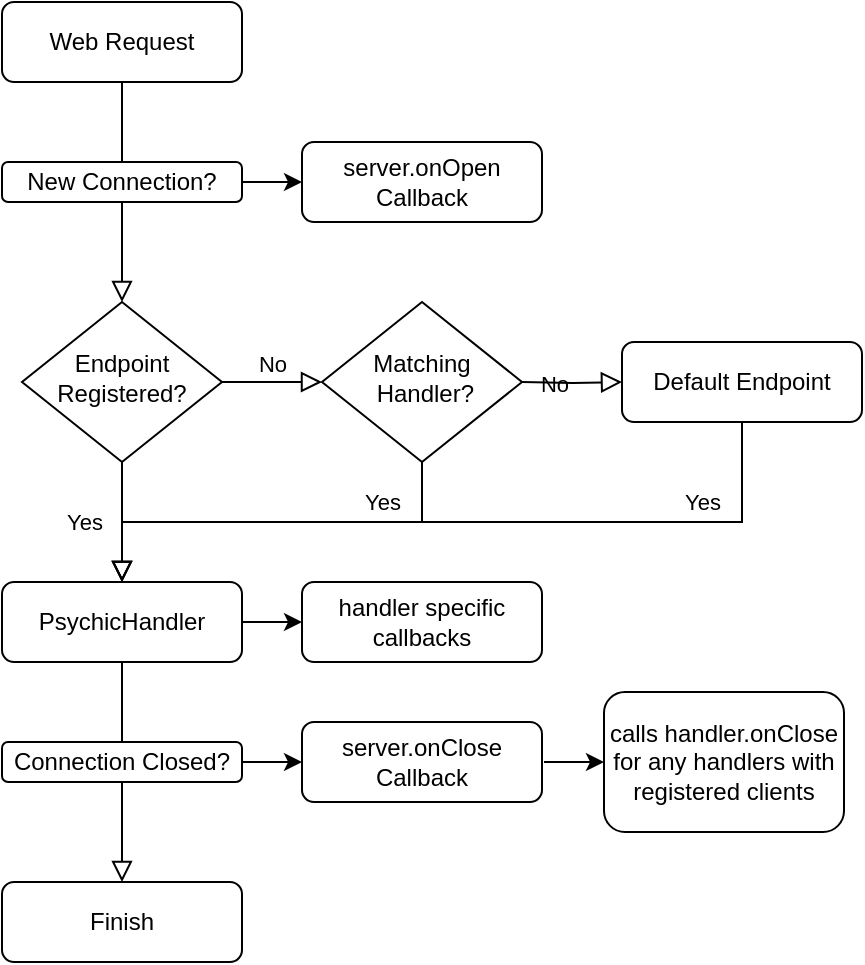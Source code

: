<mxfile version="20.8.10" type="device"><diagram id="C5RBs43oDa-KdzZeNtuy" name="Page-1"><mxGraphModel dx="1207" dy="874" grid="1" gridSize="10" guides="1" tooltips="1" connect="1" arrows="1" fold="1" page="1" pageScale="1" pageWidth="827" pageHeight="1169" math="0" shadow="0"><root><mxCell id="WIyWlLk6GJQsqaUBKTNV-0"/><mxCell id="WIyWlLk6GJQsqaUBKTNV-1" parent="WIyWlLk6GJQsqaUBKTNV-0"/><mxCell id="DyJsWDmTE5H4BE3OJxW--31" value="" style="rounded=0;html=1;jettySize=auto;orthogonalLoop=1;fontSize=11;endArrow=block;endFill=0;endSize=8;strokeWidth=1;shadow=0;labelBackgroundColor=none;edgeStyle=orthogonalEdgeStyle;entryX=0.5;entryY=0;entryDx=0;entryDy=0;exitX=0.5;exitY=1;exitDx=0;exitDy=0;" parent="WIyWlLk6GJQsqaUBKTNV-1" source="WIyWlLk6GJQsqaUBKTNV-11" target="DyJsWDmTE5H4BE3OJxW--30" edge="1"><mxGeometry relative="1" as="geometry"><mxPoint x="269" y="395" as="sourcePoint"/><mxPoint x="269" y="505" as="targetPoint"/></mxGeometry></mxCell><mxCell id="WIyWlLk6GJQsqaUBKTNV-2" value="" style="rounded=0;html=1;jettySize=auto;orthogonalLoop=1;fontSize=11;endArrow=block;endFill=0;endSize=8;strokeWidth=1;shadow=0;labelBackgroundColor=none;edgeStyle=orthogonalEdgeStyle;" parent="WIyWlLk6GJQsqaUBKTNV-1" source="WIyWlLk6GJQsqaUBKTNV-3" target="WIyWlLk6GJQsqaUBKTNV-6" edge="1"><mxGeometry relative="1" as="geometry"/></mxCell><mxCell id="WIyWlLk6GJQsqaUBKTNV-3" value="Web Request" style="rounded=1;whiteSpace=wrap;html=1;fontSize=12;glass=0;strokeWidth=1;shadow=0;" parent="WIyWlLk6GJQsqaUBKTNV-1" vertex="1"><mxGeometry x="199" y="345" width="120" height="40" as="geometry"/></mxCell><mxCell id="WIyWlLk6GJQsqaUBKTNV-4" value="Yes" style="rounded=0;html=1;jettySize=auto;orthogonalLoop=1;fontSize=11;endArrow=block;endFill=0;endSize=8;strokeWidth=1;shadow=0;labelBackgroundColor=none;edgeStyle=orthogonalEdgeStyle;" parent="WIyWlLk6GJQsqaUBKTNV-1" source="WIyWlLk6GJQsqaUBKTNV-6" edge="1"><mxGeometry y="-20" relative="1" as="geometry"><mxPoint as="offset"/><mxPoint x="259" y="635" as="targetPoint"/></mxGeometry></mxCell><mxCell id="WIyWlLk6GJQsqaUBKTNV-5" value="No" style="edgeStyle=orthogonalEdgeStyle;rounded=0;html=1;jettySize=auto;orthogonalLoop=1;fontSize=11;endArrow=block;endFill=0;endSize=8;strokeWidth=1;shadow=0;labelBackgroundColor=none;" parent="WIyWlLk6GJQsqaUBKTNV-1" source="WIyWlLk6GJQsqaUBKTNV-6" edge="1"><mxGeometry y="10" relative="1" as="geometry"><mxPoint as="offset"/><mxPoint x="359" y="535" as="targetPoint"/></mxGeometry></mxCell><mxCell id="WIyWlLk6GJQsqaUBKTNV-6" value="Endpoint Registered?" style="rhombus;whiteSpace=wrap;html=1;shadow=0;fontFamily=Helvetica;fontSize=12;align=center;strokeWidth=1;spacing=6;spacingTop=-4;" parent="WIyWlLk6GJQsqaUBKTNV-1" vertex="1"><mxGeometry x="209" y="495" width="100" height="80" as="geometry"/></mxCell><mxCell id="WIyWlLk6GJQsqaUBKTNV-11" value="PsychicHandler" style="rounded=1;whiteSpace=wrap;html=1;fontSize=12;glass=0;strokeWidth=1;shadow=0;" parent="WIyWlLk6GJQsqaUBKTNV-1" vertex="1"><mxGeometry x="199" y="635" width="120" height="40" as="geometry"/></mxCell><mxCell id="DyJsWDmTE5H4BE3OJxW--11" value="Yes" style="rounded=0;html=1;jettySize=auto;orthogonalLoop=1;fontSize=11;endArrow=block;endFill=0;endSize=8;strokeWidth=1;shadow=0;labelBackgroundColor=none;edgeStyle=orthogonalEdgeStyle;exitX=0.5;exitY=1;exitDx=0;exitDy=0;entryX=0.5;entryY=0;entryDx=0;entryDy=0;" parent="WIyWlLk6GJQsqaUBKTNV-1" source="DyJsWDmTE5H4BE3OJxW--12" target="WIyWlLk6GJQsqaUBKTNV-11" edge="1"><mxGeometry x="-0.523" y="-10" relative="1" as="geometry"><mxPoint as="offset"/><mxPoint x="419" y="555" as="sourcePoint"/><mxPoint x="269" y="625" as="targetPoint"/></mxGeometry></mxCell><mxCell id="DyJsWDmTE5H4BE3OJxW--12" value="Matching&lt;br&gt;&amp;nbsp;Handler?" style="rhombus;whiteSpace=wrap;html=1;shadow=0;fontFamily=Helvetica;fontSize=12;align=center;strokeWidth=1;spacing=6;spacingTop=-4;" parent="WIyWlLk6GJQsqaUBKTNV-1" vertex="1"><mxGeometry x="359" y="495" width="100" height="80" as="geometry"/></mxCell><mxCell id="DyJsWDmTE5H4BE3OJxW--13" value="Default Endpoint" style="rounded=1;whiteSpace=wrap;html=1;fontSize=12;glass=0;strokeWidth=1;shadow=0;" parent="WIyWlLk6GJQsqaUBKTNV-1" vertex="1"><mxGeometry x="509" y="515" width="120" height="40" as="geometry"/></mxCell><mxCell id="DyJsWDmTE5H4BE3OJxW--14" value="No" style="edgeStyle=orthogonalEdgeStyle;rounded=0;html=1;jettySize=auto;orthogonalLoop=1;fontSize=11;endArrow=block;endFill=0;endSize=8;strokeWidth=1;shadow=0;labelBackgroundColor=none;entryX=0;entryY=0.5;entryDx=0;entryDy=0;" parent="WIyWlLk6GJQsqaUBKTNV-1" target="DyJsWDmTE5H4BE3OJxW--13" edge="1"><mxGeometry y="10" relative="1" as="geometry"><mxPoint as="offset"/><mxPoint x="459" y="535" as="sourcePoint"/><mxPoint x="369" y="545" as="targetPoint"/></mxGeometry></mxCell><mxCell id="DyJsWDmTE5H4BE3OJxW--15" value="Yes" style="rounded=0;html=1;jettySize=auto;orthogonalLoop=1;fontSize=11;endArrow=block;endFill=0;endSize=8;strokeWidth=1;shadow=0;labelBackgroundColor=none;edgeStyle=orthogonalEdgeStyle;exitX=0.5;exitY=1;exitDx=0;exitDy=0;entryX=0.5;entryY=0;entryDx=0;entryDy=0;" parent="WIyWlLk6GJQsqaUBKTNV-1" source="DyJsWDmTE5H4BE3OJxW--13" target="WIyWlLk6GJQsqaUBKTNV-11" edge="1"><mxGeometry x="-0.641" y="-10" relative="1" as="geometry"><mxPoint as="offset"/><mxPoint x="419" y="585" as="sourcePoint"/><mxPoint x="359" y="655" as="targetPoint"/><Array as="points"><mxPoint x="569" y="605"/><mxPoint x="259" y="605"/></Array></mxGeometry></mxCell><mxCell id="DyJsWDmTE5H4BE3OJxW--16" value="New Connection?" style="rounded=1;whiteSpace=wrap;html=1;fontSize=12;glass=0;strokeWidth=1;shadow=0;" parent="WIyWlLk6GJQsqaUBKTNV-1" vertex="1"><mxGeometry x="199" y="425" width="120" height="20" as="geometry"/></mxCell><mxCell id="DyJsWDmTE5H4BE3OJxW--17" value="server.onOpen Callback" style="rounded=1;whiteSpace=wrap;html=1;fontSize=12;glass=0;strokeWidth=1;shadow=0;" parent="WIyWlLk6GJQsqaUBKTNV-1" vertex="1"><mxGeometry x="349" y="415" width="120" height="40" as="geometry"/></mxCell><mxCell id="DyJsWDmTE5H4BE3OJxW--19" value="" style="endArrow=classic;html=1;rounded=0;exitX=1;exitY=0.5;exitDx=0;exitDy=0;entryX=0;entryY=0.5;entryDx=0;entryDy=0;" parent="WIyWlLk6GJQsqaUBKTNV-1" source="DyJsWDmTE5H4BE3OJxW--16" target="DyJsWDmTE5H4BE3OJxW--17" edge="1"><mxGeometry width="50" height="50" relative="1" as="geometry"><mxPoint x="349" y="615" as="sourcePoint"/><mxPoint x="399" y="565" as="targetPoint"/></mxGeometry></mxCell><mxCell id="DyJsWDmTE5H4BE3OJxW--23" value="Connection Closed?" style="rounded=1;whiteSpace=wrap;html=1;fontSize=12;glass=0;strokeWidth=1;shadow=0;" parent="WIyWlLk6GJQsqaUBKTNV-1" vertex="1"><mxGeometry x="199" y="715" width="120" height="20" as="geometry"/></mxCell><mxCell id="DyJsWDmTE5H4BE3OJxW--24" value="server.onClose&lt;br&gt;Callback" style="rounded=1;whiteSpace=wrap;html=1;fontSize=12;glass=0;strokeWidth=1;shadow=0;" parent="WIyWlLk6GJQsqaUBKTNV-1" vertex="1"><mxGeometry x="349" y="705" width="120" height="40" as="geometry"/></mxCell><mxCell id="DyJsWDmTE5H4BE3OJxW--25" value="" style="endArrow=classic;html=1;rounded=0;exitX=1;exitY=0.5;exitDx=0;exitDy=0;entryX=0;entryY=0.5;entryDx=0;entryDy=0;" parent="WIyWlLk6GJQsqaUBKTNV-1" source="DyJsWDmTE5H4BE3OJxW--23" target="DyJsWDmTE5H4BE3OJxW--24" edge="1"><mxGeometry width="50" height="50" relative="1" as="geometry"><mxPoint x="349" y="905" as="sourcePoint"/><mxPoint x="399" y="855" as="targetPoint"/></mxGeometry></mxCell><mxCell id="DyJsWDmTE5H4BE3OJxW--30" value="Finish" style="rounded=1;whiteSpace=wrap;html=1;fontSize=12;glass=0;strokeWidth=1;shadow=0;" parent="WIyWlLk6GJQsqaUBKTNV-1" vertex="1"><mxGeometry x="199" y="785" width="120" height="40" as="geometry"/></mxCell><mxCell id="DyJsWDmTE5H4BE3OJxW--32" value="handler specific callbacks" style="rounded=1;whiteSpace=wrap;html=1;fontSize=12;glass=0;strokeWidth=1;shadow=0;" parent="WIyWlLk6GJQsqaUBKTNV-1" vertex="1"><mxGeometry x="349" y="635" width="120" height="40" as="geometry"/></mxCell><mxCell id="DyJsWDmTE5H4BE3OJxW--33" value="" style="endArrow=classic;html=1;rounded=0;exitX=1;exitY=0.5;exitDx=0;exitDy=0;entryX=0;entryY=0.5;entryDx=0;entryDy=0;" parent="WIyWlLk6GJQsqaUBKTNV-1" source="WIyWlLk6GJQsqaUBKTNV-11" target="DyJsWDmTE5H4BE3OJxW--32" edge="1"><mxGeometry width="50" height="50" relative="1" as="geometry"><mxPoint x="329" y="725.0" as="sourcePoint"/><mxPoint x="359" y="725.0" as="targetPoint"/></mxGeometry></mxCell><mxCell id="20McccUsbiuh-PW9kMgO-0" value="calls handler.onClose&lt;br&gt;for any handlers with registered clients" style="rounded=1;whiteSpace=wrap;html=1;fontSize=12;glass=0;strokeWidth=1;shadow=0;" vertex="1" parent="WIyWlLk6GJQsqaUBKTNV-1"><mxGeometry x="500" y="690" width="120" height="70" as="geometry"/></mxCell><mxCell id="20McccUsbiuh-PW9kMgO-1" value="" style="endArrow=classic;html=1;rounded=0;entryX=0;entryY=0.5;entryDx=0;entryDy=0;" edge="1" parent="WIyWlLk6GJQsqaUBKTNV-1" target="20McccUsbiuh-PW9kMgO-0"><mxGeometry width="50" height="50" relative="1" as="geometry"><mxPoint x="470" y="725" as="sourcePoint"/><mxPoint x="359" y="735.0" as="targetPoint"/></mxGeometry></mxCell></root></mxGraphModel></diagram></mxfile>